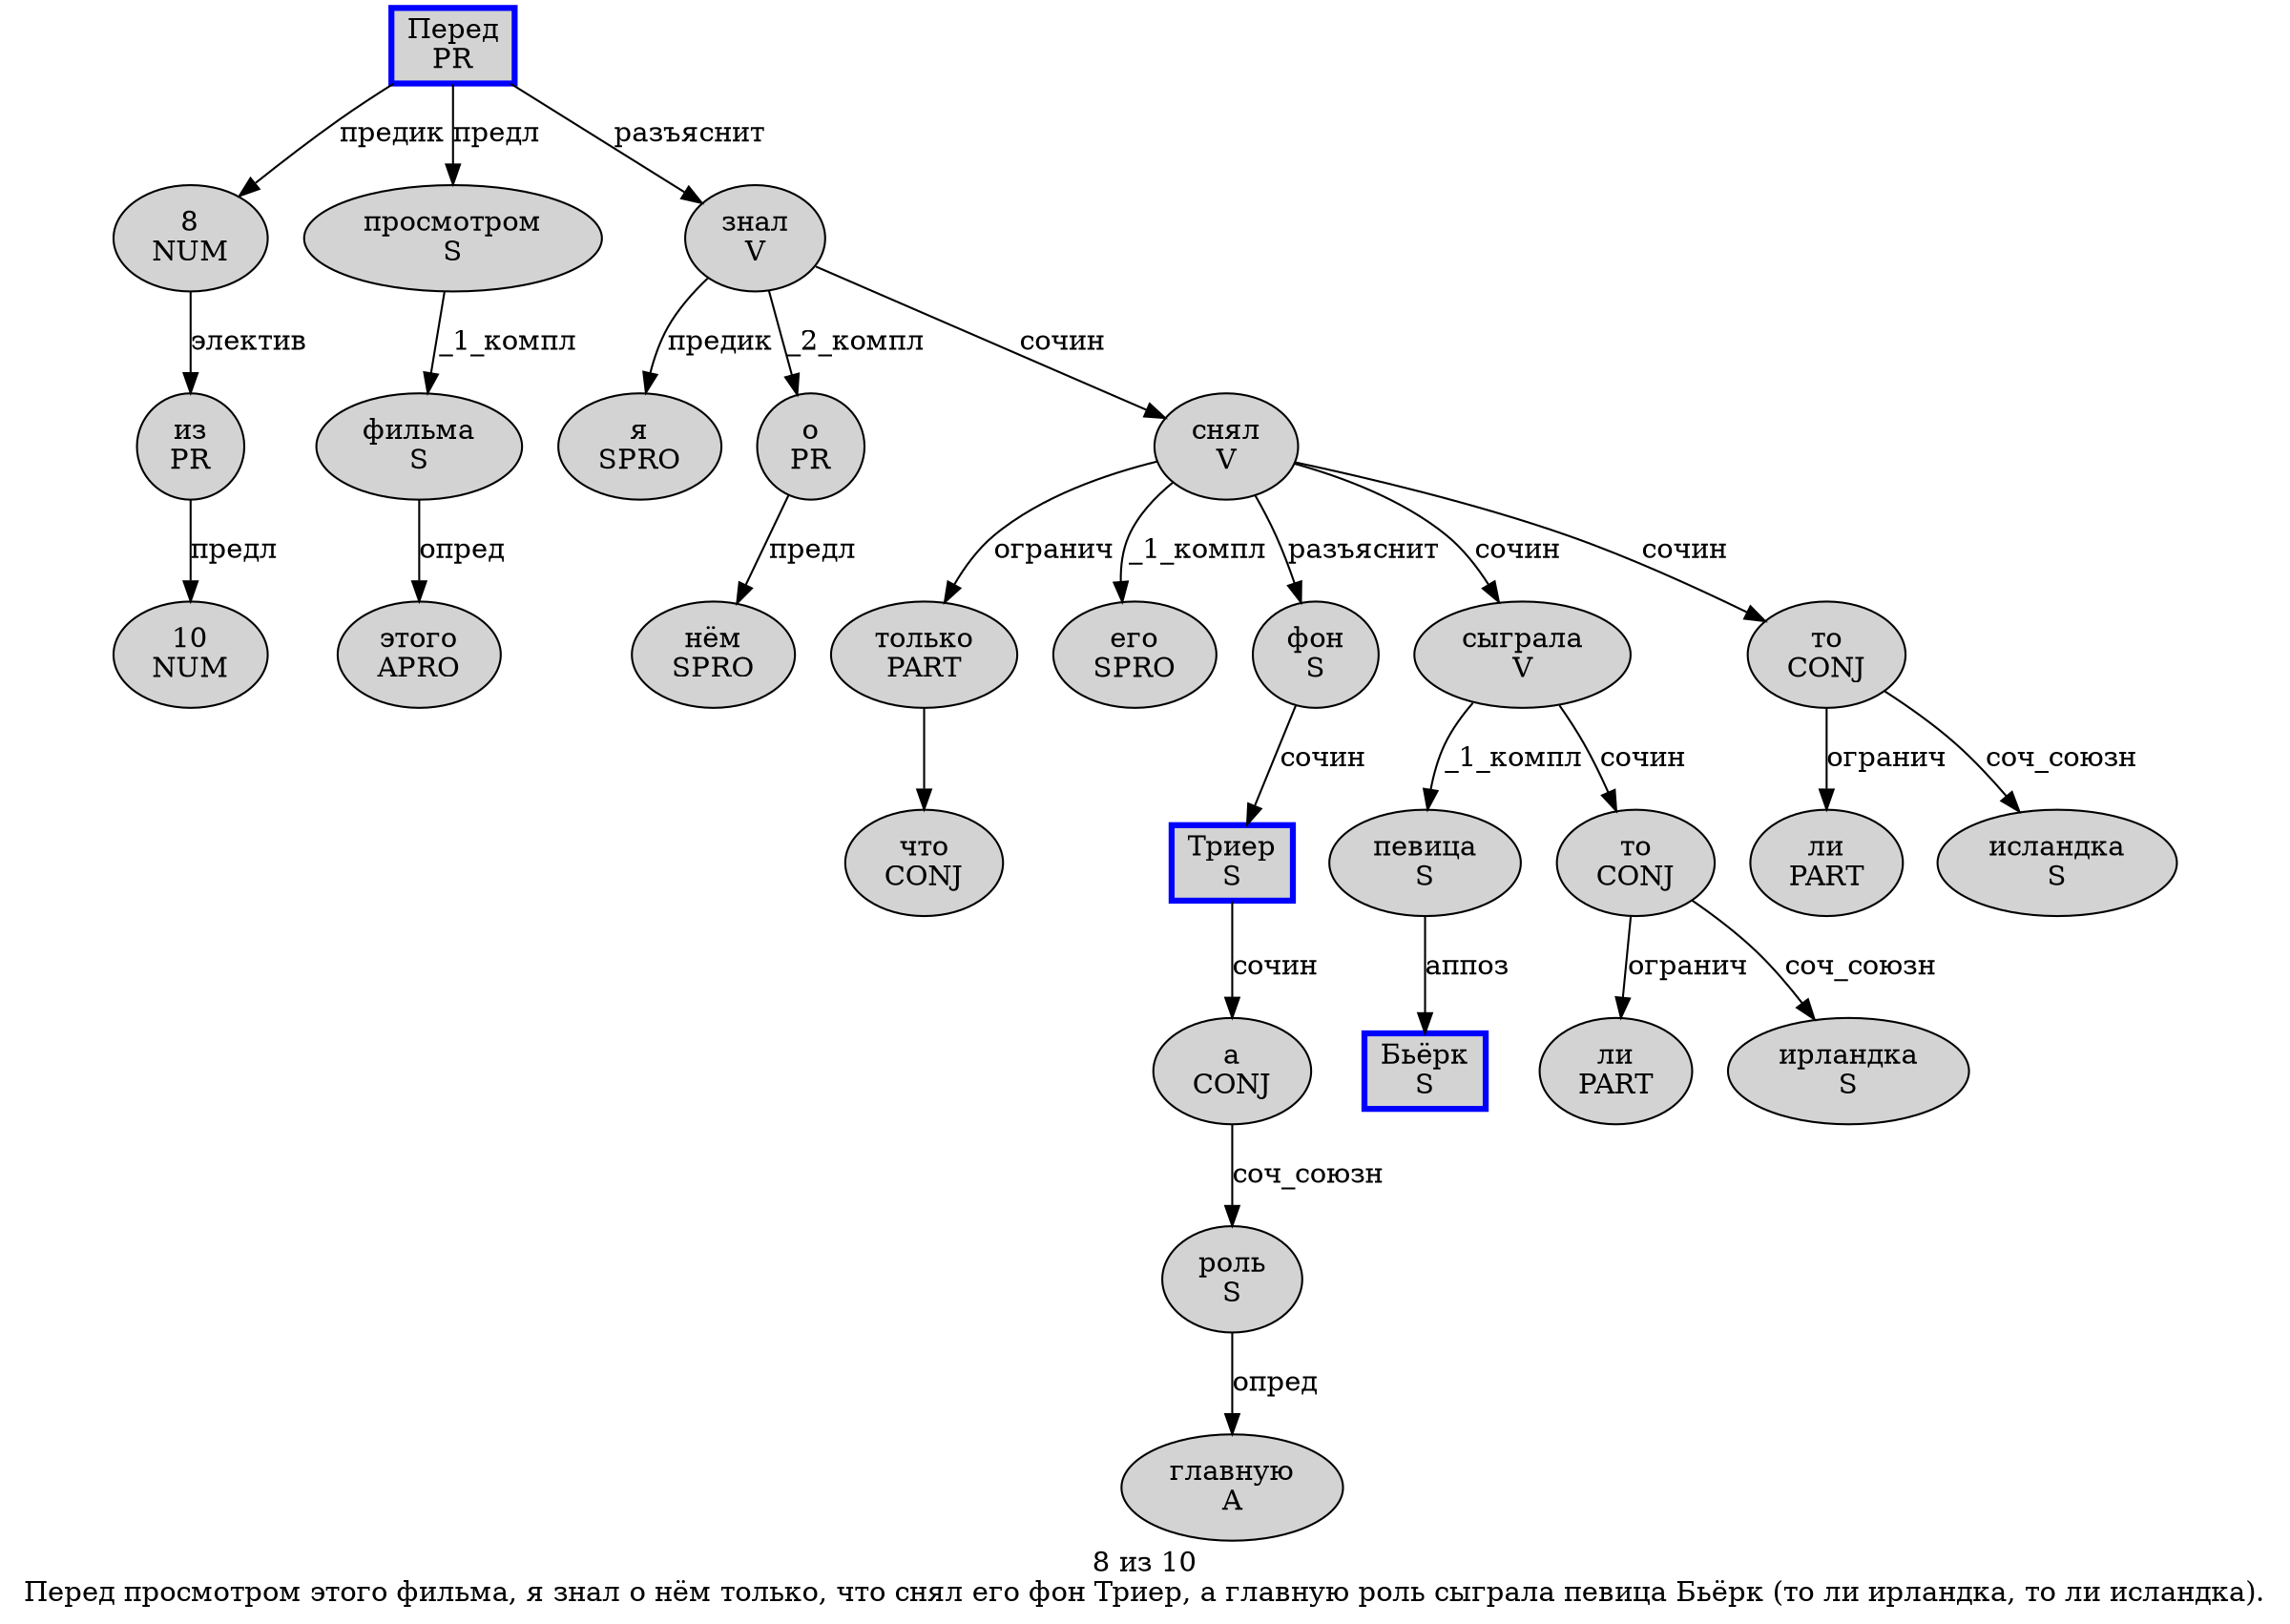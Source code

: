 digraph SENTENCE_1696 {
	graph [label="8 из 10
Перед просмотром этого фильма, я знал о нём только, что снял его фон Триер, а главную роль сыграла певица Бьёрк (то ли ирландка, то ли исландка)."]
	node [style=filled]
		0 [label="8
NUM" color="" fillcolor=lightgray penwidth=1 shape=ellipse]
		1 [label="из
PR" color="" fillcolor=lightgray penwidth=1 shape=ellipse]
		2 [label="10
NUM" color="" fillcolor=lightgray penwidth=1 shape=ellipse]
		3 [label="Перед
PR" color=blue fillcolor=lightgray penwidth=3 shape=box]
		4 [label="просмотром
S" color="" fillcolor=lightgray penwidth=1 shape=ellipse]
		5 [label="этого
APRO" color="" fillcolor=lightgray penwidth=1 shape=ellipse]
		6 [label="фильма
S" color="" fillcolor=lightgray penwidth=1 shape=ellipse]
		8 [label="я
SPRO" color="" fillcolor=lightgray penwidth=1 shape=ellipse]
		9 [label="знал
V" color="" fillcolor=lightgray penwidth=1 shape=ellipse]
		10 [label="о
PR" color="" fillcolor=lightgray penwidth=1 shape=ellipse]
		11 [label="нём
SPRO" color="" fillcolor=lightgray penwidth=1 shape=ellipse]
		12 [label="только
PART" color="" fillcolor=lightgray penwidth=1 shape=ellipse]
		14 [label="что
CONJ" color="" fillcolor=lightgray penwidth=1 shape=ellipse]
		15 [label="снял
V" color="" fillcolor=lightgray penwidth=1 shape=ellipse]
		16 [label="его
SPRO" color="" fillcolor=lightgray penwidth=1 shape=ellipse]
		17 [label="фон
S" color="" fillcolor=lightgray penwidth=1 shape=ellipse]
		18 [label="Триер
S" color=blue fillcolor=lightgray penwidth=3 shape=box]
		20 [label="а
CONJ" color="" fillcolor=lightgray penwidth=1 shape=ellipse]
		21 [label="главную
A" color="" fillcolor=lightgray penwidth=1 shape=ellipse]
		22 [label="роль
S" color="" fillcolor=lightgray penwidth=1 shape=ellipse]
		23 [label="сыграла
V" color="" fillcolor=lightgray penwidth=1 shape=ellipse]
		24 [label="певица
S" color="" fillcolor=lightgray penwidth=1 shape=ellipse]
		25 [label="Бьёрк
S" color=blue fillcolor=lightgray penwidth=3 shape=box]
		27 [label="то
CONJ" color="" fillcolor=lightgray penwidth=1 shape=ellipse]
		28 [label="ли
PART" color="" fillcolor=lightgray penwidth=1 shape=ellipse]
		29 [label="ирландка
S" color="" fillcolor=lightgray penwidth=1 shape=ellipse]
		31 [label="то
CONJ" color="" fillcolor=lightgray penwidth=1 shape=ellipse]
		32 [label="ли
PART" color="" fillcolor=lightgray penwidth=1 shape=ellipse]
		33 [label="исландка
S" color="" fillcolor=lightgray penwidth=1 shape=ellipse]
			27 -> 28 [label="огранич"]
			27 -> 29 [label="соч_союзн"]
			17 -> 18 [label="сочин"]
			4 -> 6 [label="_1_компл"]
			9 -> 8 [label="предик"]
			9 -> 10 [label="_2_компл"]
			9 -> 15 [label="сочин"]
			1 -> 2 [label="предл"]
			12 -> 14
			31 -> 32 [label="огранич"]
			31 -> 33 [label="соч_союзн"]
			18 -> 20 [label="сочин"]
			20 -> 22 [label="соч_союзн"]
			24 -> 25 [label="аппоз"]
			10 -> 11 [label="предл"]
			23 -> 24 [label="_1_компл"]
			23 -> 27 [label="сочин"]
			6 -> 5 [label="опред"]
			3 -> 0 [label="предик"]
			3 -> 4 [label="предл"]
			3 -> 9 [label="разъяснит"]
			0 -> 1 [label="электив"]
			22 -> 21 [label="опред"]
			15 -> 12 [label="огранич"]
			15 -> 16 [label="_1_компл"]
			15 -> 17 [label="разъяснит"]
			15 -> 23 [label="сочин"]
			15 -> 31 [label="сочин"]
}